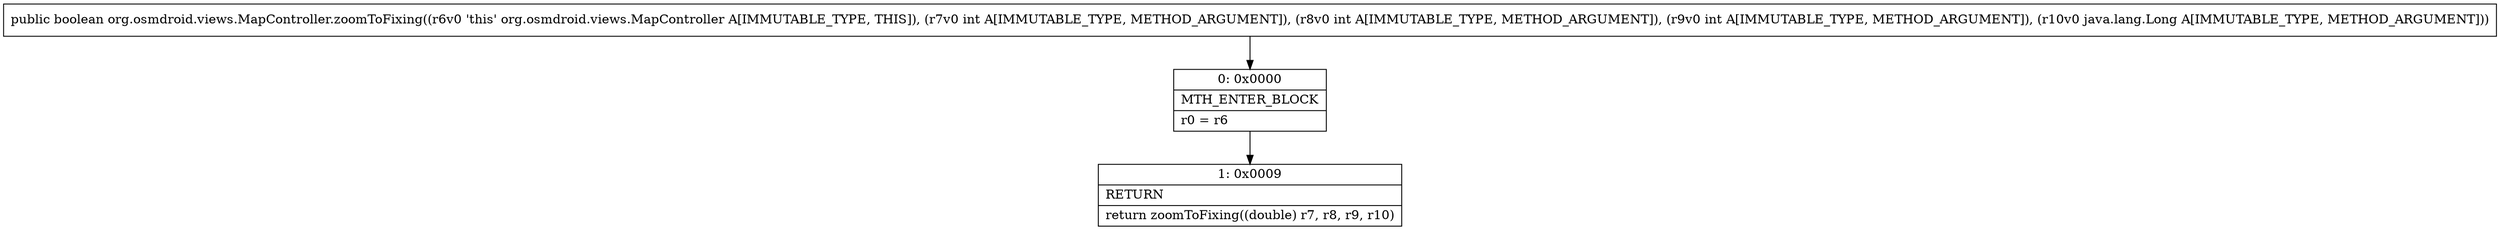 digraph "CFG fororg.osmdroid.views.MapController.zoomToFixing(IIILjava\/lang\/Long;)Z" {
Node_0 [shape=record,label="{0\:\ 0x0000|MTH_ENTER_BLOCK\l|r0 = r6\l}"];
Node_1 [shape=record,label="{1\:\ 0x0009|RETURN\l|return zoomToFixing((double) r7, r8, r9, r10)\l}"];
MethodNode[shape=record,label="{public boolean org.osmdroid.views.MapController.zoomToFixing((r6v0 'this' org.osmdroid.views.MapController A[IMMUTABLE_TYPE, THIS]), (r7v0 int A[IMMUTABLE_TYPE, METHOD_ARGUMENT]), (r8v0 int A[IMMUTABLE_TYPE, METHOD_ARGUMENT]), (r9v0 int A[IMMUTABLE_TYPE, METHOD_ARGUMENT]), (r10v0 java.lang.Long A[IMMUTABLE_TYPE, METHOD_ARGUMENT])) }"];
MethodNode -> Node_0;
Node_0 -> Node_1;
}

